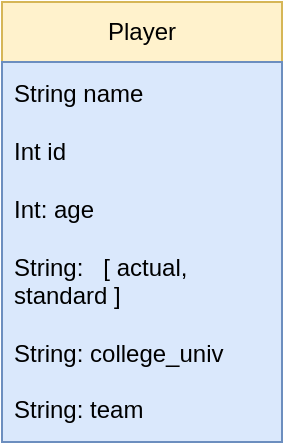 <mxfile version="21.6.2" type="device">
  <diagram name="Página-1" id="vbVB1LwgQKN09a00N9Nq">
    <mxGraphModel dx="1222" dy="681" grid="1" gridSize="10" guides="1" tooltips="1" connect="1" arrows="1" fold="1" page="1" pageScale="1" pageWidth="1169" pageHeight="827" math="0" shadow="0">
      <root>
        <mxCell id="0" />
        <mxCell id="1" parent="0" />
        <mxCell id="sNebUx4WJ-zc_y8YMBwP-1" value="Player&lt;br&gt;" style="swimlane;fontStyle=0;childLayout=stackLayout;horizontal=1;startSize=30;horizontalStack=0;resizeParent=1;resizeParentMax=0;resizeLast=0;collapsible=1;marginBottom=0;whiteSpace=wrap;html=1;fillColor=#fff2cc;strokeColor=#d6b656;" vertex="1" parent="1">
          <mxGeometry x="160" y="120" width="140" height="220" as="geometry" />
        </mxCell>
        <mxCell id="sNebUx4WJ-zc_y8YMBwP-4" value="String name&lt;br&gt;&lt;br&gt;Int id&lt;br&gt;&lt;br&gt;Int: age&lt;br&gt;&lt;br&gt;String:&amp;nbsp; &amp;nbsp;[ actual, standard ]&lt;br&gt;&lt;br&gt;String: college_univ&lt;br&gt;&lt;br&gt;String: team" style="text;strokeColor=#6c8ebf;fillColor=#dae8fc;align=left;verticalAlign=middle;spacingLeft=4;spacingRight=4;overflow=hidden;points=[[0,0.5],[1,0.5]];portConstraint=eastwest;rotatable=0;whiteSpace=wrap;html=1;" vertex="1" parent="sNebUx4WJ-zc_y8YMBwP-1">
          <mxGeometry y="30" width="140" height="190" as="geometry" />
        </mxCell>
      </root>
    </mxGraphModel>
  </diagram>
</mxfile>
